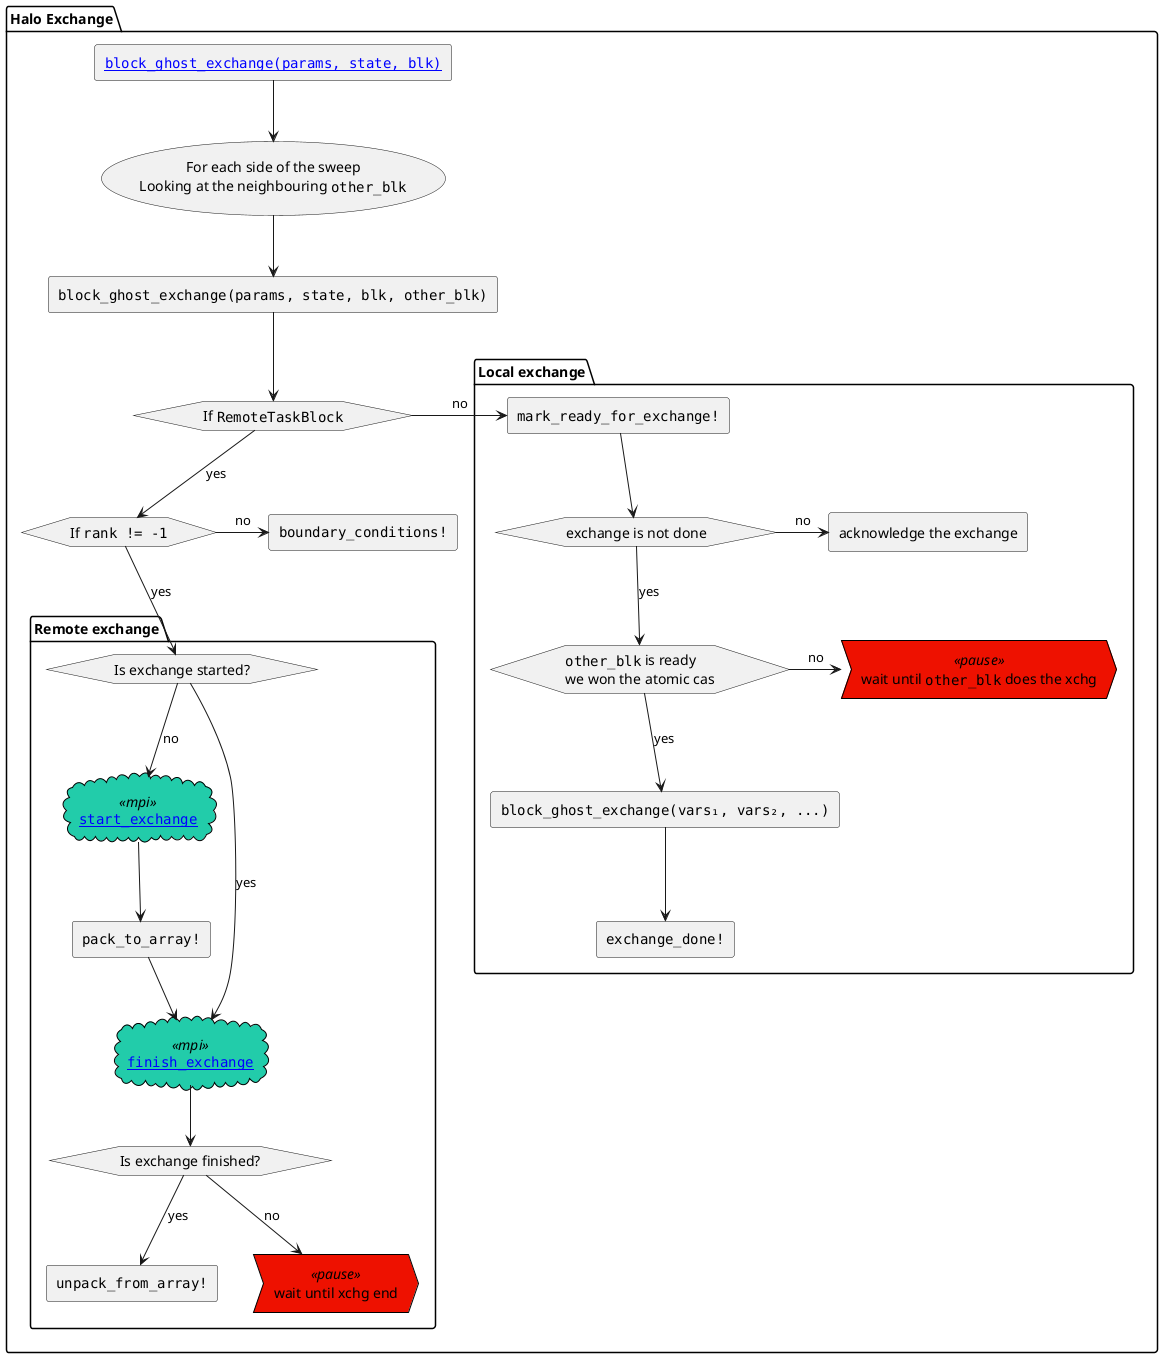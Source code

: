 @startuml Armon.jl#halo_exchange

<style>
.mpi {
  BackGroundColor #22ccaa
  LineThickness 1
  LineColor black
}

.pause {
  BackGroundColor #ee1100
  LineThickness 1
  LineColor black
}
</style>

package "Halo Exchange" as pkg_halo_exchange {

    rectangle """[["[`block_ghost_exchange`](@ref)" block_ghost_exchange(params, state, blk)]]""" as block_ghost_exchange
    usecase xchg_side_loop [
        For each side of the sweep
        Looking at the neighbouring ""other_blk""
    ]
    rectangle """block_ghost_exchange(params, state, blk, other_blk)""" as block_ghost_exchange_blk_other

    block_ghost_exchange --> xchg_side_loop
    xchg_side_loop --> block_ghost_exchange_blk_other

    package "Local exchange" {
        rectangle """mark_ready_for_exchange!""" as local_xchg_mark_ready
        hexagon cond_do_local_xchg [
            exchange is not done
        ]
        rectangle "acknowledge the exchange" as ack_local_xchg
        hexagon cond_local_xchg [
            ""other_blk"" is ready
            we won the atomic cas
        ]
        rectangle """block_ghost_exchange(vars₁, vars₂, ...)""" as block_ghost_exchange_blk_blk
        rectangle """exchange_done!""" as local_xchg_done

        process "wait until ""other_blk"" does the xchg" << pause >> as local_xchg_pause

        local_xchg_mark_ready --> cond_do_local_xchg
        cond_do_local_xchg -right-> ack_local_xchg : no
        cond_do_local_xchg --> cond_local_xchg : yes
        cond_local_xchg -right-> local_xchg_pause : no
        cond_local_xchg --> block_ghost_exchange_blk_blk : yes
        block_ghost_exchange_blk_blk --> local_xchg_done
    }

    package "Remote exchange" {
        hexagon "Is exchange started?" as cond_xchg_start

        rectangle """pack_to_array!""" as pack_to_array
        rectangle """unpack_from_array!""" as unpack_from_array
        cloud """[["[`start_exchange`](@ref)" start_exchange]]""" << mpi >> as start_exchange
        cloud """[["[`finish_exchange`](@ref)" finish_exchange]]""" << mpi >> as finish_exchange

        hexagon "Is exchange finished?" as cond_xchg_end
        process "wait until xchg end" << pause >> as xchg_pause

        cond_xchg_start --> start_exchange : no
        cond_xchg_start --> finish_exchange : yes

        start_exchange --> pack_to_array
        pack_to_array --> finish_exchange
        finish_exchange --> cond_xchg_end

        cond_xchg_end --> xchg_pause : no
        cond_xchg_end --> unpack_from_array : yes
    }

    hexagon "If ""RemoteTaskBlock""" as cond_remote
    hexagon "If ""rank != -1""" as cond_global_bc
    rectangle """boundary_conditions!""" as global_bc

    block_ghost_exchange_blk_other --> cond_remote
    cond_remote --> cond_global_bc : yes
    cond_remote -right-> local_xchg_mark_ready : no
    cond_global_bc --> cond_xchg_start : yes
    cond_global_bc -right-> global_bc : no
}

@enduml
